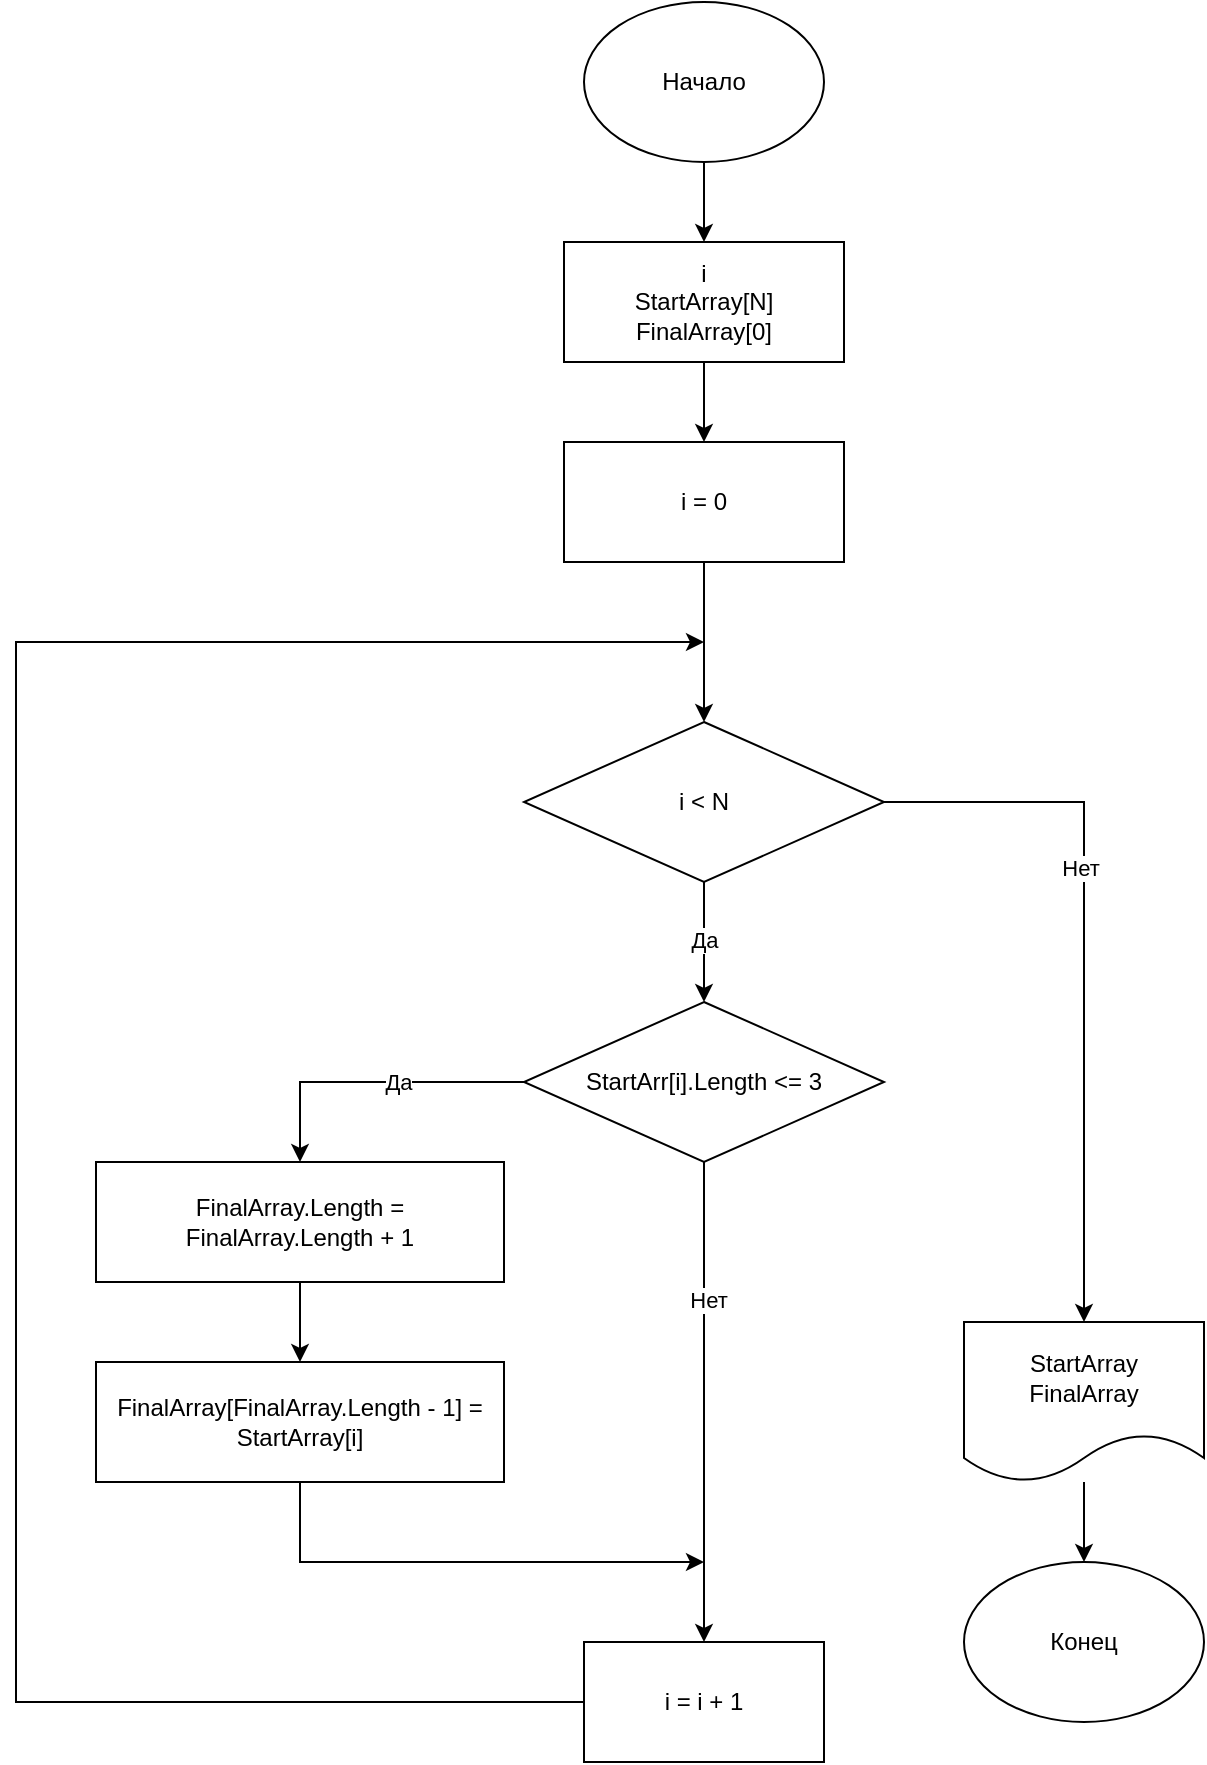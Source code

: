 <mxfile version="22.1.21" type="google" pages="4">
  <diagram name="Задача 1" id="o8OQ8odzRFTGMtcaw8ZC">
    <mxGraphModel grid="1" page="1" gridSize="10" guides="1" tooltips="1" connect="1" arrows="1" fold="1" pageScale="1" pageWidth="827" pageHeight="1169" math="0" shadow="0">
      <root>
        <mxCell id="0" />
        <mxCell id="1" parent="0" />
        <mxCell id="QGGwCiP98SyxDleRFm7n-6" value="" style="edgeStyle=orthogonalEdgeStyle;rounded=0;orthogonalLoop=1;jettySize=auto;html=1;" edge="1" parent="1" source="QGGwCiP98SyxDleRFm7n-1" target="QGGwCiP98SyxDleRFm7n-3">
          <mxGeometry relative="1" as="geometry" />
        </mxCell>
        <mxCell id="QGGwCiP98SyxDleRFm7n-1" value="Начало" style="ellipse;whiteSpace=wrap;html=1;" vertex="1" parent="1">
          <mxGeometry x="401" y="80" width="120" height="80" as="geometry" />
        </mxCell>
        <mxCell id="QGGwCiP98SyxDleRFm7n-3" value="i&lt;br&gt;StartArray[N]&lt;br&gt;FinalArray[0]" style="rounded=0;whiteSpace=wrap;html=1;" vertex="1" parent="1">
          <mxGeometry x="391" y="200" width="140" height="60" as="geometry" />
        </mxCell>
        <mxCell id="QGGwCiP98SyxDleRFm7n-8" value="" style="edgeStyle=orthogonalEdgeStyle;rounded=0;orthogonalLoop=1;jettySize=auto;html=1;exitX=0.5;exitY=1;exitDx=0;exitDy=0;" edge="1" parent="1" source="QGGwCiP98SyxDleRFm7n-3" target="QGGwCiP98SyxDleRFm7n-5">
          <mxGeometry relative="1" as="geometry">
            <mxPoint x="461" y="280" as="sourcePoint" />
          </mxGeometry>
        </mxCell>
        <mxCell id="QGGwCiP98SyxDleRFm7n-11" value="" style="edgeStyle=orthogonalEdgeStyle;rounded=0;orthogonalLoop=1;jettySize=auto;html=1;entryX=0.5;entryY=0;entryDx=0;entryDy=0;" edge="1" parent="1" source="QGGwCiP98SyxDleRFm7n-5" target="gUOd7KiZhcwUuIo5Rsvz-1">
          <mxGeometry relative="1" as="geometry">
            <mxPoint x="631" y="380" as="targetPoint" />
          </mxGeometry>
        </mxCell>
        <mxCell id="QGGwCiP98SyxDleRFm7n-5" value="i = 0" style="rounded=0;whiteSpace=wrap;html=1;" vertex="1" parent="1">
          <mxGeometry x="391" y="300" width="140" height="60" as="geometry" />
        </mxCell>
        <mxCell id="QGGwCiP98SyxDleRFm7n-12" value="" style="edgeStyle=orthogonalEdgeStyle;rounded=0;orthogonalLoop=1;jettySize=auto;html=1;" edge="1" parent="1" source="QGGwCiP98SyxDleRFm7n-9" target="QGGwCiP98SyxDleRFm7n-10">
          <mxGeometry relative="1" as="geometry" />
        </mxCell>
        <mxCell id="QGGwCiP98SyxDleRFm7n-9" value="StartArray&lt;br style=&quot;border-color: var(--border-color);&quot;&gt;FinalArray" style="shape=document;whiteSpace=wrap;html=1;boundedLbl=1;" vertex="1" parent="1">
          <mxGeometry x="591" y="740" width="120" height="80" as="geometry" />
        </mxCell>
        <mxCell id="QGGwCiP98SyxDleRFm7n-10" value="Конец" style="ellipse;whiteSpace=wrap;html=1;" vertex="1" parent="1">
          <mxGeometry x="591" y="860" width="120" height="80" as="geometry" />
        </mxCell>
        <mxCell id="gUOd7KiZhcwUuIo5Rsvz-2" style="edgeStyle=orthogonalEdgeStyle;rounded=0;orthogonalLoop=1;jettySize=auto;html=1;entryX=0.5;entryY=0;entryDx=0;entryDy=0;" edge="1" parent="1" source="gUOd7KiZhcwUuIo5Rsvz-1" target="QGGwCiP98SyxDleRFm7n-9">
          <mxGeometry relative="1" as="geometry" />
        </mxCell>
        <mxCell id="gUOd7KiZhcwUuIo5Rsvz-3" value="Нет" style="edgeLabel;html=1;align=center;verticalAlign=middle;resizable=0;points=[];" connectable="0" vertex="1" parent="gUOd7KiZhcwUuIo5Rsvz-2">
          <mxGeometry x="-0.265" y="-2" relative="1" as="geometry">
            <mxPoint as="offset" />
          </mxGeometry>
        </mxCell>
        <mxCell id="gUOd7KiZhcwUuIo5Rsvz-5" value="" style="edgeStyle=orthogonalEdgeStyle;rounded=0;orthogonalLoop=1;jettySize=auto;html=1;" edge="1" parent="1" source="gUOd7KiZhcwUuIo5Rsvz-1" target="gUOd7KiZhcwUuIo5Rsvz-4">
          <mxGeometry relative="1" as="geometry" />
        </mxCell>
        <mxCell id="gUOd7KiZhcwUuIo5Rsvz-16" value="Да" style="edgeLabel;html=1;align=center;verticalAlign=middle;resizable=0;points=[];" connectable="0" vertex="1" parent="gUOd7KiZhcwUuIo5Rsvz-5">
          <mxGeometry x="-0.05" relative="1" as="geometry">
            <mxPoint as="offset" />
          </mxGeometry>
        </mxCell>
        <mxCell id="gUOd7KiZhcwUuIo5Rsvz-1" value="i &amp;lt; N" style="rhombus;whiteSpace=wrap;html=1;" vertex="1" parent="1">
          <mxGeometry x="371" y="440" width="180" height="80" as="geometry" />
        </mxCell>
        <mxCell id="gUOd7KiZhcwUuIo5Rsvz-11" value="" style="edgeStyle=orthogonalEdgeStyle;rounded=0;orthogonalLoop=1;jettySize=auto;html=1;" edge="1" parent="1" source="gUOd7KiZhcwUuIo5Rsvz-4">
          <mxGeometry relative="1" as="geometry">
            <mxPoint x="461" y="900" as="targetPoint" />
          </mxGeometry>
        </mxCell>
        <mxCell id="gUOd7KiZhcwUuIo5Rsvz-18" value="Нет" style="edgeLabel;html=1;align=center;verticalAlign=middle;resizable=0;points=[];" connectable="0" vertex="1" parent="gUOd7KiZhcwUuIo5Rsvz-11">
          <mxGeometry x="-0.429" y="2" relative="1" as="geometry">
            <mxPoint as="offset" />
          </mxGeometry>
        </mxCell>
        <mxCell id="gUOd7KiZhcwUuIo5Rsvz-12" style="edgeStyle=orthogonalEdgeStyle;rounded=0;orthogonalLoop=1;jettySize=auto;html=1;entryX=0.5;entryY=0;entryDx=0;entryDy=0;" edge="1" parent="1" source="gUOd7KiZhcwUuIo5Rsvz-4" target="gUOd7KiZhcwUuIo5Rsvz-7">
          <mxGeometry relative="1" as="geometry" />
        </mxCell>
        <mxCell id="gUOd7KiZhcwUuIo5Rsvz-17" value="Да" style="edgeLabel;html=1;align=center;verticalAlign=middle;resizable=0;points=[];" connectable="0" vertex="1" parent="gUOd7KiZhcwUuIo5Rsvz-12">
          <mxGeometry x="-0.164" relative="1" as="geometry">
            <mxPoint as="offset" />
          </mxGeometry>
        </mxCell>
        <mxCell id="gUOd7KiZhcwUuIo5Rsvz-4" value="StartArr[i].Length &amp;lt;= 3" style="rhombus;whiteSpace=wrap;html=1;" vertex="1" parent="1">
          <mxGeometry x="371" y="580" width="180" height="80" as="geometry" />
        </mxCell>
        <mxCell id="awbs2Nu3jYHu2o4AtXaQ-2" value="" style="edgeStyle=orthogonalEdgeStyle;rounded=0;orthogonalLoop=1;jettySize=auto;html=1;" edge="1" parent="1" source="gUOd7KiZhcwUuIo5Rsvz-7" target="awbs2Nu3jYHu2o4AtXaQ-1">
          <mxGeometry relative="1" as="geometry" />
        </mxCell>
        <mxCell id="gUOd7KiZhcwUuIo5Rsvz-7" value="FinalArray.Length&amp;nbsp;= FinalArray.Length&amp;nbsp;+ 1" style="whiteSpace=wrap;html=1;" vertex="1" parent="1">
          <mxGeometry x="157" y="660" width="204" height="60" as="geometry" />
        </mxCell>
        <mxCell id="gUOd7KiZhcwUuIo5Rsvz-24" style="edgeStyle=orthogonalEdgeStyle;rounded=0;orthogonalLoop=1;jettySize=auto;html=1;" edge="1" parent="1" source="gUOd7KiZhcwUuIo5Rsvz-19">
          <mxGeometry relative="1" as="geometry">
            <mxPoint x="461" y="400" as="targetPoint" />
            <Array as="points">
              <mxPoint x="117" y="930" />
              <mxPoint x="117" y="400" />
            </Array>
          </mxGeometry>
        </mxCell>
        <mxCell id="gUOd7KiZhcwUuIo5Rsvz-19" value="i = i + 1" style="whiteSpace=wrap;html=1;" vertex="1" parent="1">
          <mxGeometry x="401" y="900" width="120" height="60" as="geometry" />
        </mxCell>
        <mxCell id="awbs2Nu3jYHu2o4AtXaQ-3" style="edgeStyle=orthogonalEdgeStyle;rounded=0;orthogonalLoop=1;jettySize=auto;html=1;exitX=0.5;exitY=1;exitDx=0;exitDy=0;" edge="1" parent="1" source="awbs2Nu3jYHu2o4AtXaQ-1">
          <mxGeometry relative="1" as="geometry">
            <mxPoint x="461" y="860" as="targetPoint" />
            <Array as="points">
              <mxPoint x="301" y="860" />
              <mxPoint x="461" y="860" />
            </Array>
          </mxGeometry>
        </mxCell>
        <mxCell id="awbs2Nu3jYHu2o4AtXaQ-1" value="FinalArray[FinalArray.Length - 1] = StartArray[i]" style="whiteSpace=wrap;html=1;" vertex="1" parent="1">
          <mxGeometry x="157" y="760" width="204" height="60" as="geometry" />
        </mxCell>
      </root>
    </mxGraphModel>
  </diagram>
  <diagram id="TSYwPURGvrfi1oSbitSW" name="Задача 2">
    <mxGraphModel grid="1" page="1" gridSize="10" guides="1" tooltips="1" connect="1" arrows="1" fold="1" pageScale="1" pageWidth="827" pageHeight="1169" math="0" shadow="0">
      <root>
        <mxCell id="0" />
        <mxCell id="1" parent="0" />
        <mxCell id="WhDLtRNRYjx0hys6U4Jy-1" value="&lt;header&gt;&lt;div class=&quot;title-block&quot;&gt;&lt;h3 style=&quot;border-color: var(--border-color);&quot; class=&quot;title&quot;&gt;Урок 2. Решаем задачи с массивами&lt;/h3&gt;&lt;/div&gt;&lt;/header&gt;Задача 2.&amp;nbsp;Задание на «разворот» массива. Нужно перевернуть массив и записать его в обратном порядке." style="rounded=0;whiteSpace=wrap;html=1;" vertex="1" parent="1">
          <mxGeometry x="60" y="10" width="690" height="70" as="geometry" />
        </mxCell>
        <mxCell id="Ostr07bBMOz9HJt8Tefd-1" value="" style="edgeStyle=orthogonalEdgeStyle;rounded=0;orthogonalLoop=1;jettySize=auto;html=1;" edge="1" parent="1" source="pPJC9Y8uS9uzcG2n4kqO-1" target="G6DjtPZrWgKCHgb1QF6y-1">
          <mxGeometry relative="1" as="geometry" />
        </mxCell>
        <mxCell id="pPJC9Y8uS9uzcG2n4kqO-1" value="Начало" style="ellipse;whiteSpace=wrap;html=1;" vertex="1" parent="1">
          <mxGeometry x="330" y="120" width="120" height="80" as="geometry" />
        </mxCell>
        <mxCell id="Ostr07bBMOz9HJt8Tefd-3" value="" style="edgeStyle=orthogonalEdgeStyle;rounded=0;orthogonalLoop=1;jettySize=auto;html=1;entryX=0.5;entryY=0;entryDx=0;entryDy=0;" edge="1" parent="1" source="G6DjtPZrWgKCHgb1QF6y-1" target="G6DjtPZrWgKCHgb1QF6y-2">
          <mxGeometry relative="1" as="geometry">
            <mxPoint x="390" y="340" as="targetPoint" />
          </mxGeometry>
        </mxCell>
        <mxCell id="G6DjtPZrWgKCHgb1QF6y-1" value="FirstIndex,&lt;br&gt;LastIndex,&lt;br&gt;Tmp" style="rounded=0;whiteSpace=wrap;html=1;" vertex="1" parent="1">
          <mxGeometry x="330" y="240" width="120" height="60" as="geometry" />
        </mxCell>
        <mxCell id="sL7sDke3WdoASmHL5_mm-1" value="" style="edgeStyle=orthogonalEdgeStyle;rounded=0;orthogonalLoop=1;jettySize=auto;html=1;" edge="1" parent="1" source="G6DjtPZrWgKCHgb1QF6y-2" target="VHHzfKICRYIVPHx5Xf1_-1">
          <mxGeometry relative="1" as="geometry" />
        </mxCell>
        <mxCell id="G6DjtPZrWgKCHgb1QF6y-2" value="N&lt;br&gt;Arr[N]" style="shape=parallelogram;perimeter=parallelogramPerimeter;whiteSpace=wrap;html=1;fixedSize=1;" vertex="1" parent="1">
          <mxGeometry x="330" y="340" width="120" height="60" as="geometry" />
        </mxCell>
        <mxCell id="Ostr07bBMOz9HJt8Tefd-9" value="" style="edgeStyle=orthogonalEdgeStyle;rounded=0;orthogonalLoop=1;jettySize=auto;html=1;entryX=0.5;entryY=0;entryDx=0;entryDy=0;" edge="1" parent="1" source="Ostr07bBMOz9HJt8Tefd-5" target="Ostr07bBMOz9HJt8Tefd-6">
          <mxGeometry relative="1" as="geometry">
            <mxPoint x="270" y="580" as="targetPoint" />
          </mxGeometry>
        </mxCell>
        <mxCell id="Ostr07bBMOz9HJt8Tefd-16" value="Нет" style="edgeLabel;html=1;align=center;verticalAlign=middle;resizable=0;points=[];" connectable="0" vertex="1" parent="Ostr07bBMOz9HJt8Tefd-9">
          <mxGeometry x="0.015" y="-1" relative="1" as="geometry">
            <mxPoint as="offset" />
          </mxGeometry>
        </mxCell>
        <mxCell id="t0yJ5iNWfmm6eqi4uoq1-2" value="" style="edgeStyle=orthogonalEdgeStyle;rounded=0;orthogonalLoop=1;jettySize=auto;html=1;" edge="1" parent="1" source="Ostr07bBMOz9HJt8Tefd-5" target="t0yJ5iNWfmm6eqi4uoq1-1">
          <mxGeometry relative="1" as="geometry" />
        </mxCell>
        <mxCell id="t0yJ5iNWfmm6eqi4uoq1-7" value="Да" style="edgeLabel;html=1;align=center;verticalAlign=middle;resizable=0;points=[];" connectable="0" vertex="1" parent="t0yJ5iNWfmm6eqi4uoq1-2">
          <mxGeometry x="-0.25" relative="1" as="geometry">
            <mxPoint as="offset" />
          </mxGeometry>
        </mxCell>
        <mxCell id="Ostr07bBMOz9HJt8Tefd-5" value="FirstIndex &amp;lt; LastIndex" style="rhombus;whiteSpace=wrap;html=1;" vertex="1" parent="1">
          <mxGeometry x="300" y="580" width="180" height="80" as="geometry" />
        </mxCell>
        <mxCell id="Ostr07bBMOz9HJt8Tefd-14" value="" style="edgeStyle=orthogonalEdgeStyle;rounded=0;orthogonalLoop=1;jettySize=auto;html=1;" edge="1" parent="1" source="Ostr07bBMOz9HJt8Tefd-6" target="Ostr07bBMOz9HJt8Tefd-13">
          <mxGeometry relative="1" as="geometry" />
        </mxCell>
        <mxCell id="Ostr07bBMOz9HJt8Tefd-6" value="Вывод Arr" style="shape=document;whiteSpace=wrap;html=1;boundedLbl=1;" vertex="1" parent="1">
          <mxGeometry x="560" y="740" width="120" height="80" as="geometry" />
        </mxCell>
        <mxCell id="Ostr07bBMOz9HJt8Tefd-13" value="Конец" style="ellipse;whiteSpace=wrap;html=1;" vertex="1" parent="1">
          <mxGeometry x="560" y="860" width="120" height="80" as="geometry" />
        </mxCell>
        <mxCell id="sL7sDke3WdoASmHL5_mm-2" style="edgeStyle=orthogonalEdgeStyle;rounded=0;orthogonalLoop=1;jettySize=auto;html=1;entryX=0.5;entryY=0;entryDx=0;entryDy=0;" edge="1" parent="1" source="VHHzfKICRYIVPHx5Xf1_-1" target="Ostr07bBMOz9HJt8Tefd-5">
          <mxGeometry relative="1" as="geometry" />
        </mxCell>
        <mxCell id="VHHzfKICRYIVPHx5Xf1_-1" value="FirstIndex = 0&lt;br&gt;LastIndex = N - 1" style="rounded=0;whiteSpace=wrap;html=1;" vertex="1" parent="1">
          <mxGeometry x="330" y="440" width="120" height="60" as="geometry" />
        </mxCell>
        <mxCell id="t0yJ5iNWfmm6eqi4uoq1-4" value="" style="edgeStyle=orthogonalEdgeStyle;rounded=0;orthogonalLoop=1;jettySize=auto;html=1;" edge="1" parent="1" source="t0yJ5iNWfmm6eqi4uoq1-1" target="t0yJ5iNWfmm6eqi4uoq1-3">
          <mxGeometry relative="1" as="geometry" />
        </mxCell>
        <mxCell id="t0yJ5iNWfmm6eqi4uoq1-1" value="Tmp = Arr[FirstIndex]&lt;br&gt;Arr[FirstIndex] = Arr[LastIndex]&lt;br&gt;Arr[LastIndex] = Tmp" style="whiteSpace=wrap;html=1;" vertex="1" parent="1">
          <mxGeometry x="300" y="740" width="180" height="60" as="geometry" />
        </mxCell>
        <mxCell id="t0yJ5iNWfmm6eqi4uoq1-5" style="edgeStyle=orthogonalEdgeStyle;rounded=0;orthogonalLoop=1;jettySize=auto;html=1;exitX=0.5;exitY=1;exitDx=0;exitDy=0;" edge="1" parent="1" source="t0yJ5iNWfmm6eqi4uoq1-3">
          <mxGeometry relative="1" as="geometry">
            <mxPoint x="390" y="540" as="targetPoint" />
            <Array as="points">
              <mxPoint x="390" y="940" />
              <mxPoint x="220" y="940" />
              <mxPoint x="220" y="540" />
            </Array>
          </mxGeometry>
        </mxCell>
        <mxCell id="t0yJ5iNWfmm6eqi4uoq1-3" value="FirstIndex = FirstIndex + 1&lt;br&gt;LastIndex = LastIndex - 1" style="whiteSpace=wrap;html=1;" vertex="1" parent="1">
          <mxGeometry x="300" y="840" width="180" height="60" as="geometry" />
        </mxCell>
      </root>
    </mxGraphModel>
  </diagram>
  <diagram name="Задача 3" id="U8D1qFn7iiz3z_YZMFvO">
    <mxGraphModel grid="1" page="1" gridSize="10" guides="1" tooltips="1" connect="1" arrows="1" fold="1" pageScale="1" pageWidth="827" pageHeight="1169" math="0" shadow="0">
      <root>
        <mxCell id="kefIo7RggHW2w7XSLHbS-0" />
        <mxCell id="kefIo7RggHW2w7XSLHbS-1" parent="kefIo7RggHW2w7XSLHbS-0" />
        <mxCell id="kefIo7RggHW2w7XSLHbS-2" value="" style="edgeStyle=orthogonalEdgeStyle;rounded=0;orthogonalLoop=1;jettySize=auto;html=1;" parent="kefIo7RggHW2w7XSLHbS-1" source="kefIo7RggHW2w7XSLHbS-3" target="kefIo7RggHW2w7XSLHbS-6" edge="1">
          <mxGeometry relative="1" as="geometry" />
        </mxCell>
        <mxCell id="kefIo7RggHW2w7XSLHbS-3" value="Начало" style="ellipse;whiteSpace=wrap;html=1;" parent="kefIo7RggHW2w7XSLHbS-1" vertex="1">
          <mxGeometry x="330" y="120" width="120" height="80" as="geometry" />
        </mxCell>
        <mxCell id="kefIo7RggHW2w7XSLHbS-4" value="&lt;header&gt;&lt;div class=&quot;title-block&quot;&gt;&lt;h3 class=&quot;title&quot;&gt;Урок 2. Решаем задачи с массивами&lt;/h3&gt;&lt;/div&gt;&lt;/header&gt;Задача 4.&amp;nbsp;Найти сумму элементов массива, лежащих между максимальным и минимальным по значению элементами." style="rounded=0;whiteSpace=wrap;html=1;" parent="kefIo7RggHW2w7XSLHbS-1" vertex="1">
          <mxGeometry x="60" y="10" width="690" height="70" as="geometry" />
        </mxCell>
        <mxCell id="kefIo7RggHW2w7XSLHbS-5" value="" style="edgeStyle=orthogonalEdgeStyle;rounded=0;orthogonalLoop=1;jettySize=auto;html=1;" parent="kefIo7RggHW2w7XSLHbS-1" source="kefIo7RggHW2w7XSLHbS-6" target="kefIo7RggHW2w7XSLHbS-8" edge="1">
          <mxGeometry relative="1" as="geometry" />
        </mxCell>
        <mxCell id="kefIo7RggHW2w7XSLHbS-6" value="IndexMax, IndexMin, i,&lt;br&gt;Tmp, IndexSum, Sum" style="rounded=0;whiteSpace=wrap;html=1;" parent="kefIo7RggHW2w7XSLHbS-1" vertex="1">
          <mxGeometry x="320" y="240" width="140" height="60" as="geometry" />
        </mxCell>
        <mxCell id="kefIo7RggHW2w7XSLHbS-7" value="" style="edgeStyle=orthogonalEdgeStyle;rounded=0;orthogonalLoop=1;jettySize=auto;html=1;" parent="kefIo7RggHW2w7XSLHbS-1" source="kefIo7RggHW2w7XSLHbS-8" target="kefIo7RggHW2w7XSLHbS-10" edge="1">
          <mxGeometry relative="1" as="geometry" />
        </mxCell>
        <mxCell id="kefIo7RggHW2w7XSLHbS-8" value="N&lt;br&gt;Arr[N]" style="shape=parallelogram;perimeter=parallelogramPerimeter;whiteSpace=wrap;html=1;fixedSize=1;" parent="kefIo7RggHW2w7XSLHbS-1" vertex="1">
          <mxGeometry x="320" y="340" width="140" height="60" as="geometry" />
        </mxCell>
        <mxCell id="kefIo7RggHW2w7XSLHbS-9" value="" style="edgeStyle=orthogonalEdgeStyle;rounded=0;orthogonalLoop=1;jettySize=auto;html=1;entryX=0.5;entryY=0;entryDx=0;entryDy=0;" parent="kefIo7RggHW2w7XSLHbS-1" source="kefIo7RggHW2w7XSLHbS-10" target="kefIo7RggHW2w7XSLHbS-18" edge="1">
          <mxGeometry relative="1" as="geometry">
            <mxPoint x="560" y="500" as="targetPoint" />
          </mxGeometry>
        </mxCell>
        <mxCell id="kefIo7RggHW2w7XSLHbS-10" value="IndexMax = 0&lt;br&gt;IndexMin = 0&lt;br&gt;i = 1" style="rounded=0;whiteSpace=wrap;html=1;" parent="kefIo7RggHW2w7XSLHbS-1" vertex="1">
          <mxGeometry x="320" y="440" width="140" height="60" as="geometry" />
        </mxCell>
        <mxCell id="kefIo7RggHW2w7XSLHbS-11" value="" style="edgeStyle=orthogonalEdgeStyle;rounded=0;orthogonalLoop=1;jettySize=auto;html=1;" parent="kefIo7RggHW2w7XSLHbS-1" source="kefIo7RggHW2w7XSLHbS-12" target="kefIo7RggHW2w7XSLHbS-13" edge="1">
          <mxGeometry relative="1" as="geometry" />
        </mxCell>
        <mxCell id="kefIo7RggHW2w7XSLHbS-12" value="Вывод Sum" style="shape=document;whiteSpace=wrap;html=1;boundedLbl=1;" parent="kefIo7RggHW2w7XSLHbS-1" vertex="1">
          <mxGeometry x="550" y="1120" width="120" height="80" as="geometry" />
        </mxCell>
        <mxCell id="kefIo7RggHW2w7XSLHbS-13" value="Конец" style="ellipse;whiteSpace=wrap;html=1;" parent="kefIo7RggHW2w7XSLHbS-1" vertex="1">
          <mxGeometry x="550" y="1240" width="120" height="80" as="geometry" />
        </mxCell>
        <mxCell id="kefIo7RggHW2w7XSLHbS-16" value="" style="edgeStyle=orthogonalEdgeStyle;rounded=0;orthogonalLoop=1;jettySize=auto;html=1;" parent="kefIo7RggHW2w7XSLHbS-1" source="kefIo7RggHW2w7XSLHbS-18" target="kefIo7RggHW2w7XSLHbS-23" edge="1">
          <mxGeometry relative="1" as="geometry" />
        </mxCell>
        <mxCell id="kefIo7RggHW2w7XSLHbS-17" value="Да" style="edgeLabel;html=1;align=center;verticalAlign=middle;resizable=0;points=[];" parent="kefIo7RggHW2w7XSLHbS-16" vertex="1" connectable="0">
          <mxGeometry x="-0.05" relative="1" as="geometry">
            <mxPoint as="offset" />
          </mxGeometry>
        </mxCell>
        <mxCell id="MjySjGsvoJsL7csmVJAw-1" value="" style="edgeStyle=orthogonalEdgeStyle;rounded=0;orthogonalLoop=1;jettySize=auto;html=1;entryX=0.5;entryY=0;entryDx=0;entryDy=0;" edge="1" parent="kefIo7RggHW2w7XSLHbS-1" source="kefIo7RggHW2w7XSLHbS-18" target="MjySjGsvoJsL7csmVJAw-0">
          <mxGeometry relative="1" as="geometry" />
        </mxCell>
        <mxCell id="MjySjGsvoJsL7csmVJAw-2" value="Нет" style="edgeLabel;html=1;align=center;verticalAlign=middle;resizable=0;points=[];" connectable="0" vertex="1" parent="MjySjGsvoJsL7csmVJAw-1">
          <mxGeometry x="-0.187" y="1" relative="1" as="geometry">
            <mxPoint as="offset" />
          </mxGeometry>
        </mxCell>
        <mxCell id="kefIo7RggHW2w7XSLHbS-18" value="i &amp;lt; N" style="rhombus;whiteSpace=wrap;html=1;" parent="kefIo7RggHW2w7XSLHbS-1" vertex="1">
          <mxGeometry x="300" y="580" width="180" height="80" as="geometry" />
        </mxCell>
        <mxCell id="kefIo7RggHW2w7XSLHbS-19" value="" style="edgeStyle=orthogonalEdgeStyle;rounded=0;orthogonalLoop=1;jettySize=auto;html=1;" parent="kefIo7RggHW2w7XSLHbS-1" source="kefIo7RggHW2w7XSLHbS-23" target="kefIo7RggHW2w7XSLHbS-29" edge="1">
          <mxGeometry relative="1" as="geometry" />
        </mxCell>
        <mxCell id="kefIo7RggHW2w7XSLHbS-20" value="Нет" style="edgeLabel;html=1;align=center;verticalAlign=middle;resizable=0;points=[];" parent="kefIo7RggHW2w7XSLHbS-19" vertex="1" connectable="0">
          <mxGeometry x="-0.429" y="2" relative="1" as="geometry">
            <mxPoint as="offset" />
          </mxGeometry>
        </mxCell>
        <mxCell id="kefIo7RggHW2w7XSLHbS-21" style="edgeStyle=orthogonalEdgeStyle;rounded=0;orthogonalLoop=1;jettySize=auto;html=1;entryX=0.5;entryY=0;entryDx=0;entryDy=0;" parent="kefIo7RggHW2w7XSLHbS-1" source="kefIo7RggHW2w7XSLHbS-23" target="kefIo7RggHW2w7XSLHbS-25" edge="1">
          <mxGeometry relative="1" as="geometry" />
        </mxCell>
        <mxCell id="kefIo7RggHW2w7XSLHbS-22" value="Да" style="edgeLabel;html=1;align=center;verticalAlign=middle;resizable=0;points=[];" parent="kefIo7RggHW2w7XSLHbS-21" vertex="1" connectable="0">
          <mxGeometry x="-0.164" relative="1" as="geometry">
            <mxPoint as="offset" />
          </mxGeometry>
        </mxCell>
        <mxCell id="kefIo7RggHW2w7XSLHbS-23" value="Arr[i] &amp;gt; Arr[IndexMax]" style="rhombus;whiteSpace=wrap;html=1;" parent="kefIo7RggHW2w7XSLHbS-1" vertex="1">
          <mxGeometry x="300" y="700" width="180" height="80" as="geometry" />
        </mxCell>
        <mxCell id="kefIo7RggHW2w7XSLHbS-24" style="edgeStyle=orthogonalEdgeStyle;rounded=0;orthogonalLoop=1;jettySize=auto;html=1;" parent="kefIo7RggHW2w7XSLHbS-1" source="kefIo7RggHW2w7XSLHbS-25" edge="1">
          <mxGeometry relative="1" as="geometry">
            <mxPoint x="390" y="880" as="targetPoint" />
            <Array as="points">
              <mxPoint x="230" y="880" />
              <mxPoint x="391" y="880" />
            </Array>
          </mxGeometry>
        </mxCell>
        <mxCell id="kefIo7RggHW2w7XSLHbS-25" value="IndexMax = i" style="whiteSpace=wrap;html=1;" parent="kefIo7RggHW2w7XSLHbS-1" vertex="1">
          <mxGeometry x="170" y="780" width="120" height="60" as="geometry" />
        </mxCell>
        <mxCell id="kefIo7RggHW2w7XSLHbS-26" value="" style="edgeStyle=orthogonalEdgeStyle;rounded=0;orthogonalLoop=1;jettySize=auto;html=1;exitX=0;exitY=0.5;exitDx=0;exitDy=0;entryX=0.5;entryY=0;entryDx=0;entryDy=0;" parent="kefIo7RggHW2w7XSLHbS-1" source="kefIo7RggHW2w7XSLHbS-29" target="kefIo7RggHW2w7XSLHbS-31" edge="1">
          <mxGeometry relative="1" as="geometry" />
        </mxCell>
        <mxCell id="kefIo7RggHW2w7XSLHbS-27" value="Да" style="edgeLabel;html=1;align=center;verticalAlign=middle;resizable=0;points=[];" parent="kefIo7RggHW2w7XSLHbS-26" vertex="1" connectable="0">
          <mxGeometry x="-0.418" y="1" relative="1" as="geometry">
            <mxPoint as="offset" />
          </mxGeometry>
        </mxCell>
        <mxCell id="kefIo7RggHW2w7XSLHbS-28" value="" style="edgeStyle=orthogonalEdgeStyle;rounded=0;orthogonalLoop=1;jettySize=auto;html=1;" parent="kefIo7RggHW2w7XSLHbS-1" source="kefIo7RggHW2w7XSLHbS-29" target="kefIo7RggHW2w7XSLHbS-33" edge="1">
          <mxGeometry relative="1" as="geometry" />
        </mxCell>
        <mxCell id="kefIo7RggHW2w7XSLHbS-29" value="Arr[i] &amp;lt; Arr[IndexMin]" style="rhombus;whiteSpace=wrap;html=1;" parent="kefIo7RggHW2w7XSLHbS-1" vertex="1">
          <mxGeometry x="300" y="920" width="180" height="80" as="geometry" />
        </mxCell>
        <mxCell id="kefIo7RggHW2w7XSLHbS-30" style="edgeStyle=orthogonalEdgeStyle;rounded=0;orthogonalLoop=1;jettySize=auto;html=1;" parent="kefIo7RggHW2w7XSLHbS-1" source="kefIo7RggHW2w7XSLHbS-31" edge="1">
          <mxGeometry relative="1" as="geometry">
            <mxPoint x="391" y="1100" as="targetPoint" />
            <Array as="points">
              <mxPoint x="230" y="1100" />
              <mxPoint x="391" y="1100" />
            </Array>
          </mxGeometry>
        </mxCell>
        <mxCell id="kefIo7RggHW2w7XSLHbS-31" value="IndexMin = i" style="whiteSpace=wrap;html=1;" parent="kefIo7RggHW2w7XSLHbS-1" vertex="1">
          <mxGeometry x="170" y="1000" width="120" height="60" as="geometry" />
        </mxCell>
        <mxCell id="kefIo7RggHW2w7XSLHbS-32" style="edgeStyle=orthogonalEdgeStyle;rounded=0;orthogonalLoop=1;jettySize=auto;html=1;" parent="kefIo7RggHW2w7XSLHbS-1" source="kefIo7RggHW2w7XSLHbS-33" edge="1">
          <mxGeometry relative="1" as="geometry">
            <mxPoint x="390" y="540" as="targetPoint" />
            <Array as="points">
              <mxPoint x="120" y="1170" />
              <mxPoint x="120" y="540" />
            </Array>
          </mxGeometry>
        </mxCell>
        <mxCell id="kefIo7RggHW2w7XSLHbS-33" value="i = i + 1" style="whiteSpace=wrap;html=1;" parent="kefIo7RggHW2w7XSLHbS-1" vertex="1">
          <mxGeometry x="330" y="1140" width="120" height="60" as="geometry" />
        </mxCell>
        <mxCell id="gAXnIqHXV67C-FCr_Jo2-4" value="" style="edgeStyle=orthogonalEdgeStyle;rounded=0;orthogonalLoop=1;jettySize=auto;html=1;" edge="1" parent="kefIo7RggHW2w7XSLHbS-1" source="gAXnIqHXV67C-FCr_Jo2-0" target="gAXnIqHXV67C-FCr_Jo2-3">
          <mxGeometry relative="1" as="geometry" />
        </mxCell>
        <mxCell id="gAXnIqHXV67C-FCr_Jo2-0" value="IndexSum = IndexMax + 1&lt;br&gt;Sum = 0" style="whiteSpace=wrap;html=1;" vertex="1" parent="kefIo7RggHW2w7XSLHbS-1">
          <mxGeometry x="520" y="860" width="180" height="60" as="geometry" />
        </mxCell>
        <mxCell id="gAXnIqHXV67C-FCr_Jo2-8" value="" style="edgeStyle=orthogonalEdgeStyle;rounded=0;orthogonalLoop=1;jettySize=auto;html=1;" edge="1" parent="kefIo7RggHW2w7XSLHbS-1" source="gAXnIqHXV67C-FCr_Jo2-3" target="kefIo7RggHW2w7XSLHbS-12">
          <mxGeometry relative="1" as="geometry" />
        </mxCell>
        <mxCell id="gAXnIqHXV67C-FCr_Jo2-9" value="Нет" style="edgeLabel;html=1;align=center;verticalAlign=middle;resizable=0;points=[];" connectable="0" vertex="1" parent="gAXnIqHXV67C-FCr_Jo2-8">
          <mxGeometry x="-0.025" y="1" relative="1" as="geometry">
            <mxPoint as="offset" />
          </mxGeometry>
        </mxCell>
        <mxCell id="gAXnIqHXV67C-FCr_Jo2-15" value="" style="edgeStyle=orthogonalEdgeStyle;rounded=0;orthogonalLoop=1;jettySize=auto;html=1;" edge="1" parent="kefIo7RggHW2w7XSLHbS-1" source="gAXnIqHXV67C-FCr_Jo2-3" target="gAXnIqHXV67C-FCr_Jo2-10">
          <mxGeometry relative="1" as="geometry" />
        </mxCell>
        <mxCell id="gAXnIqHXV67C-FCr_Jo2-16" value="Да" style="edgeLabel;html=1;align=center;verticalAlign=middle;resizable=0;points=[];" connectable="0" vertex="1" parent="gAXnIqHXV67C-FCr_Jo2-15">
          <mxGeometry x="0.025" y="3" relative="1" as="geometry">
            <mxPoint as="offset" />
          </mxGeometry>
        </mxCell>
        <mxCell id="gAXnIqHXV67C-FCr_Jo2-3" value="IndexSum &amp;lt; IndexMin" style="rhombus;whiteSpace=wrap;html=1;" vertex="1" parent="kefIo7RggHW2w7XSLHbS-1">
          <mxGeometry x="520" y="1000" width="180" height="80" as="geometry" />
        </mxCell>
        <mxCell id="gAXnIqHXV67C-FCr_Jo2-17" style="edgeStyle=orthogonalEdgeStyle;rounded=0;orthogonalLoop=1;jettySize=auto;html=1;" edge="1" parent="kefIo7RggHW2w7XSLHbS-1" source="gAXnIqHXV67C-FCr_Jo2-10">
          <mxGeometry relative="1" as="geometry">
            <mxPoint x="610" y="960" as="targetPoint" />
            <Array as="points">
              <mxPoint x="870" y="960" />
            </Array>
          </mxGeometry>
        </mxCell>
        <mxCell id="gAXnIqHXV67C-FCr_Jo2-10" value="Sum = Sum + Arr[IndexSum]&lt;br&gt;IndexSum = IndexSum + 1" style="whiteSpace=wrap;html=1;" vertex="1" parent="kefIo7RggHW2w7XSLHbS-1">
          <mxGeometry x="780" y="1010" width="180" height="60" as="geometry" />
        </mxCell>
        <mxCell id="MjySjGsvoJsL7csmVJAw-7" value="" style="edgeStyle=orthogonalEdgeStyle;rounded=0;orthogonalLoop=1;jettySize=auto;html=1;entryX=0.5;entryY=0;entryDx=0;entryDy=0;" edge="1" parent="kefIo7RggHW2w7XSLHbS-1" source="MjySjGsvoJsL7csmVJAw-0" target="gAXnIqHXV67C-FCr_Jo2-0">
          <mxGeometry relative="1" as="geometry">
            <mxPoint x="610" y="800" as="targetPoint" />
          </mxGeometry>
        </mxCell>
        <mxCell id="MjySjGsvoJsL7csmVJAw-8" value="Да" style="edgeLabel;html=1;align=center;verticalAlign=middle;resizable=0;points=[];" connectable="0" vertex="1" parent="MjySjGsvoJsL7csmVJAw-7">
          <mxGeometry x="0.046" y="-2" relative="1" as="geometry">
            <mxPoint as="offset" />
          </mxGeometry>
        </mxCell>
        <mxCell id="MjySjGsvoJsL7csmVJAw-10" style="edgeStyle=orthogonalEdgeStyle;rounded=0;orthogonalLoop=1;jettySize=auto;html=1;entryX=0.5;entryY=0;entryDx=0;entryDy=0;" edge="1" parent="kefIo7RggHW2w7XSLHbS-1" source="MjySjGsvoJsL7csmVJAw-0" target="MjySjGsvoJsL7csmVJAw-3">
          <mxGeometry relative="1" as="geometry" />
        </mxCell>
        <mxCell id="MjySjGsvoJsL7csmVJAw-11" value="Нет" style="edgeLabel;html=1;align=center;verticalAlign=middle;resizable=0;points=[];" connectable="0" vertex="1" parent="MjySjGsvoJsL7csmVJAw-10">
          <mxGeometry x="0.057" y="-2" relative="1" as="geometry">
            <mxPoint as="offset" />
          </mxGeometry>
        </mxCell>
        <mxCell id="MjySjGsvoJsL7csmVJAw-0" value="IndexMax &amp;lt; IndexMin" style="rhombus;whiteSpace=wrap;html=1;" vertex="1" parent="kefIo7RggHW2w7XSLHbS-1">
          <mxGeometry x="520" y="640" width="180" height="80" as="geometry" />
        </mxCell>
        <mxCell id="MjySjGsvoJsL7csmVJAw-12" style="edgeStyle=orthogonalEdgeStyle;rounded=0;orthogonalLoop=1;jettySize=auto;html=1;" edge="1" parent="kefIo7RggHW2w7XSLHbS-1" source="MjySjGsvoJsL7csmVJAw-3">
          <mxGeometry relative="1" as="geometry">
            <mxPoint x="610" y="820" as="targetPoint" />
            <Array as="points">
              <mxPoint x="800" y="820" />
            </Array>
          </mxGeometry>
        </mxCell>
        <mxCell id="MjySjGsvoJsL7csmVJAw-3" value="Tmp = IndexMax&lt;br&gt;IndexMax = IndexMin&lt;br&gt;IndexMin = Tmp" style="whiteSpace=wrap;html=1;" vertex="1" parent="kefIo7RggHW2w7XSLHbS-1">
          <mxGeometry x="720" y="720" width="160" height="60" as="geometry" />
        </mxCell>
      </root>
    </mxGraphModel>
  </diagram>
  <diagram name="Задача 4" id="-HiIvqN-f7t1-Vpki3UW">
    <mxGraphModel grid="1" page="1" gridSize="10" guides="1" tooltips="1" connect="1" arrows="1" fold="1" pageScale="1" pageWidth="827" pageHeight="1169" math="0" shadow="0">
      <root>
        <mxCell id="gNG_lidd4D9jCLzbF9b6-0" />
        <mxCell id="gNG_lidd4D9jCLzbF9b6-1" parent="gNG_lidd4D9jCLzbF9b6-0" />
        <mxCell id="gNG_lidd4D9jCLzbF9b6-2" value="&lt;header&gt;&lt;div class=&quot;title-block&quot;&gt;&lt;h3 style=&quot;border-color: var(--border-color);&quot; class=&quot;title&quot;&gt;Урок 2. Решаем задачи с массивами&lt;/h3&gt;&lt;/div&gt;&lt;/header&gt;Задача 3.&amp;nbsp;Найти среднее арифметическое среди всех элементов массива." style="rounded=0;whiteSpace=wrap;html=1;" parent="gNG_lidd4D9jCLzbF9b6-1" vertex="1">
          <mxGeometry x="60" y="10" width="690" height="70" as="geometry" />
        </mxCell>
        <mxCell id="gNG_lidd4D9jCLzbF9b6-3" value="" style="edgeStyle=orthogonalEdgeStyle;rounded=0;orthogonalLoop=1;jettySize=auto;html=1;" parent="gNG_lidd4D9jCLzbF9b6-1" source="gNG_lidd4D9jCLzbF9b6-4" target="gNG_lidd4D9jCLzbF9b6-6" edge="1">
          <mxGeometry relative="1" as="geometry" />
        </mxCell>
        <mxCell id="gNG_lidd4D9jCLzbF9b6-4" value="Начало" style="ellipse;whiteSpace=wrap;html=1;" parent="gNG_lidd4D9jCLzbF9b6-1" vertex="1">
          <mxGeometry x="330" y="120" width="120" height="80" as="geometry" />
        </mxCell>
        <mxCell id="gNG_lidd4D9jCLzbF9b6-5" value="" style="edgeStyle=orthogonalEdgeStyle;rounded=0;orthogonalLoop=1;jettySize=auto;html=1;entryX=0.5;entryY=0;entryDx=0;entryDy=0;" parent="gNG_lidd4D9jCLzbF9b6-1" source="gNG_lidd4D9jCLzbF9b6-6" target="gNG_lidd4D9jCLzbF9b6-8" edge="1">
          <mxGeometry relative="1" as="geometry">
            <mxPoint x="390" y="340" as="targetPoint" />
          </mxGeometry>
        </mxCell>
        <mxCell id="gNG_lidd4D9jCLzbF9b6-6" value="Avg, i" style="rounded=0;whiteSpace=wrap;html=1;" parent="gNG_lidd4D9jCLzbF9b6-1" vertex="1">
          <mxGeometry x="330" y="240" width="120" height="60" as="geometry" />
        </mxCell>
        <mxCell id="gNG_lidd4D9jCLzbF9b6-7" value="" style="edgeStyle=orthogonalEdgeStyle;rounded=0;orthogonalLoop=1;jettySize=auto;html=1;" parent="gNG_lidd4D9jCLzbF9b6-1" source="gNG_lidd4D9jCLzbF9b6-8" target="gNG_lidd4D9jCLzbF9b6-18" edge="1">
          <mxGeometry relative="1" as="geometry" />
        </mxCell>
        <mxCell id="gNG_lidd4D9jCLzbF9b6-8" value="N&lt;br&gt;Arr[N]" style="shape=parallelogram;perimeter=parallelogramPerimeter;whiteSpace=wrap;html=1;fixedSize=1;" parent="gNG_lidd4D9jCLzbF9b6-1" vertex="1">
          <mxGeometry x="330" y="340" width="120" height="60" as="geometry" />
        </mxCell>
        <mxCell id="gNG_lidd4D9jCLzbF9b6-11" value="" style="edgeStyle=orthogonalEdgeStyle;rounded=0;orthogonalLoop=1;jettySize=auto;html=1;" parent="gNG_lidd4D9jCLzbF9b6-1" source="gNG_lidd4D9jCLzbF9b6-13" target="gNG_lidd4D9jCLzbF9b6-20" edge="1">
          <mxGeometry relative="1" as="geometry" />
        </mxCell>
        <mxCell id="gNG_lidd4D9jCLzbF9b6-12" value="Да" style="edgeLabel;html=1;align=center;verticalAlign=middle;resizable=0;points=[];" parent="gNG_lidd4D9jCLzbF9b6-11" vertex="1" connectable="0">
          <mxGeometry x="-0.25" relative="1" as="geometry">
            <mxPoint as="offset" />
          </mxGeometry>
        </mxCell>
        <mxCell id="AKgEf1DilO_XqNjJ8R-y-1" value="" style="edgeStyle=orthogonalEdgeStyle;rounded=0;orthogonalLoop=1;jettySize=auto;html=1;entryX=0.5;entryY=0;entryDx=0;entryDy=0;" edge="1" parent="gNG_lidd4D9jCLzbF9b6-1" source="gNG_lidd4D9jCLzbF9b6-13" target="AKgEf1DilO_XqNjJ8R-y-0">
          <mxGeometry relative="1" as="geometry" />
        </mxCell>
        <mxCell id="AKgEf1DilO_XqNjJ8R-y-2" value="Нет" style="edgeLabel;html=1;align=center;verticalAlign=middle;resizable=0;points=[];" connectable="0" vertex="1" parent="AKgEf1DilO_XqNjJ8R-y-1">
          <mxGeometry x="0.256" relative="1" as="geometry">
            <mxPoint as="offset" />
          </mxGeometry>
        </mxCell>
        <mxCell id="gNG_lidd4D9jCLzbF9b6-13" value="i &amp;lt; N" style="rhombus;whiteSpace=wrap;html=1;" parent="gNG_lidd4D9jCLzbF9b6-1" vertex="1">
          <mxGeometry x="300" y="580" width="180" height="80" as="geometry" />
        </mxCell>
        <mxCell id="gNG_lidd4D9jCLzbF9b6-14" value="" style="edgeStyle=orthogonalEdgeStyle;rounded=0;orthogonalLoop=1;jettySize=auto;html=1;" parent="gNG_lidd4D9jCLzbF9b6-1" source="gNG_lidd4D9jCLzbF9b6-15" target="gNG_lidd4D9jCLzbF9b6-16" edge="1">
          <mxGeometry relative="1" as="geometry" />
        </mxCell>
        <mxCell id="gNG_lidd4D9jCLzbF9b6-15" value="Вывод Avg" style="shape=document;whiteSpace=wrap;html=1;boundedLbl=1;" parent="gNG_lidd4D9jCLzbF9b6-1" vertex="1">
          <mxGeometry x="560" y="760" width="120" height="80" as="geometry" />
        </mxCell>
        <mxCell id="gNG_lidd4D9jCLzbF9b6-16" value="Конец" style="ellipse;whiteSpace=wrap;html=1;" parent="gNG_lidd4D9jCLzbF9b6-1" vertex="1">
          <mxGeometry x="560" y="880" width="120" height="80" as="geometry" />
        </mxCell>
        <mxCell id="gNG_lidd4D9jCLzbF9b6-17" style="edgeStyle=orthogonalEdgeStyle;rounded=0;orthogonalLoop=1;jettySize=auto;html=1;entryX=0.5;entryY=0;entryDx=0;entryDy=0;" parent="gNG_lidd4D9jCLzbF9b6-1" source="gNG_lidd4D9jCLzbF9b6-18" target="gNG_lidd4D9jCLzbF9b6-13" edge="1">
          <mxGeometry relative="1" as="geometry" />
        </mxCell>
        <mxCell id="gNG_lidd4D9jCLzbF9b6-18" value="Avg = 0&lt;br&gt;i = 0" style="rounded=0;whiteSpace=wrap;html=1;" parent="gNG_lidd4D9jCLzbF9b6-1" vertex="1">
          <mxGeometry x="330" y="440" width="120" height="60" as="geometry" />
        </mxCell>
        <mxCell id="gNG_lidd4D9jCLzbF9b6-20" value="Avg = Avg + Arr[i]&lt;br&gt;i = i + 1" style="whiteSpace=wrap;html=1;" parent="gNG_lidd4D9jCLzbF9b6-1" vertex="1">
          <mxGeometry x="300" y="740" width="180" height="60" as="geometry" />
        </mxCell>
        <mxCell id="gNG_lidd4D9jCLzbF9b6-21" style="edgeStyle=orthogonalEdgeStyle;rounded=0;orthogonalLoop=1;jettySize=auto;html=1;exitX=0.5;exitY=1;exitDx=0;exitDy=0;" parent="gNG_lidd4D9jCLzbF9b6-1" source="gNG_lidd4D9jCLzbF9b6-20" edge="1">
          <mxGeometry relative="1" as="geometry">
            <mxPoint x="390" y="540" as="targetPoint" />
            <mxPoint x="390" y="900" as="sourcePoint" />
            <Array as="points">
              <mxPoint x="390" y="840" />
              <mxPoint x="220" y="840" />
              <mxPoint x="220" y="540" />
            </Array>
          </mxGeometry>
        </mxCell>
        <mxCell id="AKgEf1DilO_XqNjJ8R-y-3" value="" style="edgeStyle=orthogonalEdgeStyle;rounded=0;orthogonalLoop=1;jettySize=auto;html=1;" edge="1" parent="gNG_lidd4D9jCLzbF9b6-1" source="AKgEf1DilO_XqNjJ8R-y-0" target="gNG_lidd4D9jCLzbF9b6-15">
          <mxGeometry relative="1" as="geometry" />
        </mxCell>
        <mxCell id="AKgEf1DilO_XqNjJ8R-y-0" value="Avg = Avg / N" style="whiteSpace=wrap;html=1;" vertex="1" parent="gNG_lidd4D9jCLzbF9b6-1">
          <mxGeometry x="560" y="660" width="120" height="60" as="geometry" />
        </mxCell>
      </root>
    </mxGraphModel>
  </diagram>
</mxfile>
